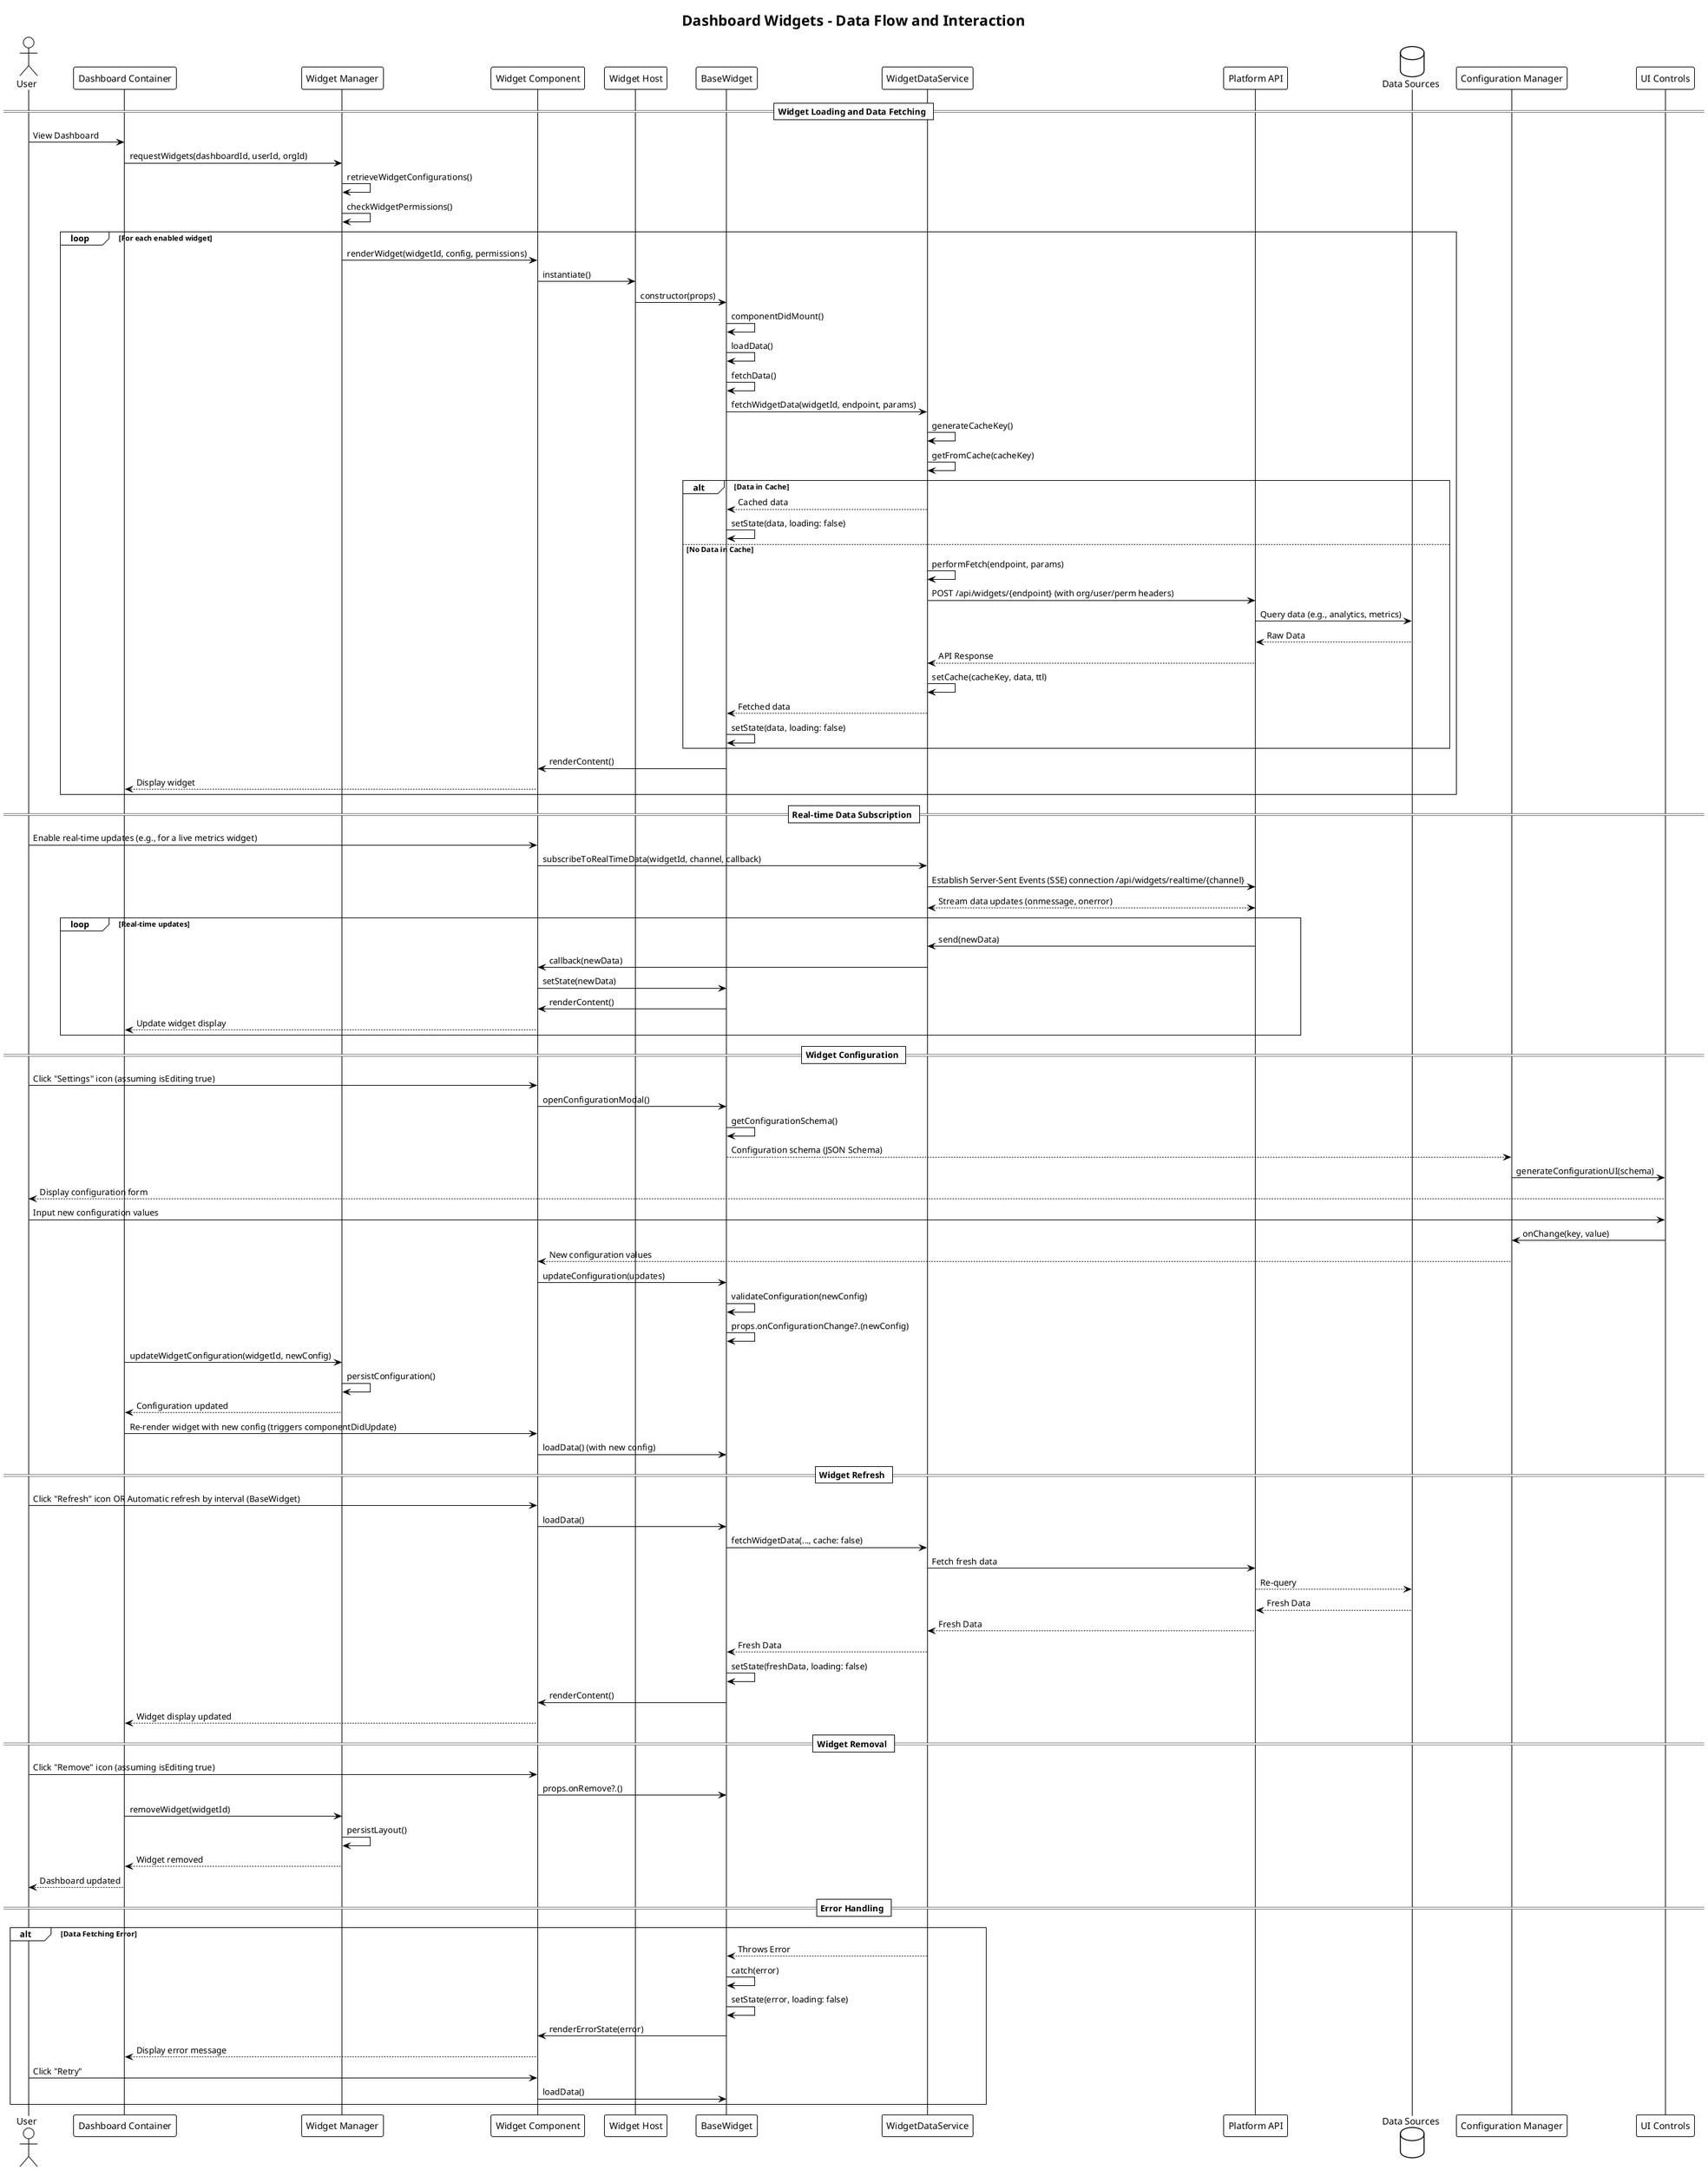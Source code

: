 @startuml Dashboard Widgets - Sequence Diagram
!theme plain
title Dashboard Widgets - Data Flow and Interaction

actor "User" as User
participant "Dashboard Container" as Dashboard
participant "Widget Manager" as WidgetMgr
participant "Widget Component" as WidgetComp
participant "Widget Host" as WidgetHost
participant "BaseWidget" as BaseWidget
participant "WidgetDataService" as DataService
participant "Platform API" as API
database "Data Sources" as DB
participant "Configuration Manager" as ConfigMgr
participant "UI Controls" as UI

== Widget Loading and Data Fetching ==
User -> Dashboard: View Dashboard
Dashboard -> WidgetMgr: requestWidgets(dashboardId, userId, orgId)
WidgetMgr -> WidgetMgr: retrieveWidgetConfigurations()
WidgetMgr -> WidgetMgr: checkWidgetPermissions()

loop For each enabled widget
    WidgetMgr -> WidgetComp: renderWidget(widgetId, config, permissions)
    WidgetComp -> WidgetHost: instantiate()
    WidgetHost -> BaseWidget: constructor(props)
    BaseWidget -> BaseWidget: componentDidMount()
    BaseWidget -> BaseWidget: loadData()
    BaseWidget -> BaseWidget: fetchData()

    BaseWidget -> DataService: fetchWidgetData(widgetId, endpoint, params)
    DataService -> DataService: generateCacheKey()
    DataService -> DataService: getFromCache(cacheKey)

    alt Data in Cache
        DataService --> BaseWidget: Cached data
        BaseWidget -> BaseWidget: setState(data, loading: false)
    else No Data in Cache
        DataService -> DataService: performFetch(endpoint, params)
        DataService -> API: POST /api/widgets/{endpoint} (with org/user/perm headers)
        API -> DB: Query data (e.g., analytics, metrics)
        DB --> API: Raw Data
        API --> DataService: API Response
        DataService -> DataService: setCache(cacheKey, data, ttl)
        DataService --> BaseWidget: Fetched data
        BaseWidget -> BaseWidget: setState(data, loading: false)
    end
    BaseWidget -> WidgetComp: renderContent()
    WidgetComp --> Dashboard: Display widget
end

== Real-time Data Subscription ==
User -> WidgetComp: Enable real-time updates (e.g., for a live metrics widget)
WidgetComp -> DataService: subscribeToRealTimeData(widgetId, channel, callback)
DataService -> API: Establish Server-Sent Events (SSE) connection /api/widgets/realtime/{channel}
API <--> DataService: Stream data updates (onmessage, onerror)

loop Real-time updates
    API -> DataService: send(newData)
    DataService -> WidgetComp: callback(newData)
    WidgetComp -> BaseWidget: setState(newData)
    BaseWidget -> WidgetComp: renderContent()
    WidgetComp --> Dashboard: Update widget display
end

== Widget Configuration ==
User -> WidgetComp: Click "Settings" icon (assuming isEditing true)
WidgetComp -> BaseWidget: openConfigurationModal()
BaseWidget -> BaseWidget: getConfigurationSchema()
BaseWidget --> ConfigMgr: Configuration schema (JSON Schema)

ConfigMgr -> UI: generateConfigurationUI(schema)
UI --> User: Display configuration form
User -> UI: Input new configuration values
UI -> ConfigMgr: onChange(key, value)
ConfigMgr --> WidgetComp: New configuration values

WidgetComp -> BaseWidget: updateConfiguration(updates)
BaseWidget -> BaseWidget: validateConfiguration(newConfig)
BaseWidget -> BaseWidget: props.onConfigurationChange?.(newConfig)
Dashboard -> WidgetMgr: updateWidgetConfiguration(widgetId, newConfig)
WidgetMgr -> WidgetMgr: persistConfiguration()
WidgetMgr --> Dashboard: Configuration updated
Dashboard -> WidgetComp: Re-render widget with new config (triggers componentDidUpdate)
WidgetComp -> BaseWidget: loadData() (with new config)

== Widget Refresh ==
User -> WidgetComp: Click "Refresh" icon OR Automatic refresh by interval (BaseWidget)
WidgetComp -> BaseWidget: loadData()
BaseWidget -> DataService: fetchWidgetData(..., cache: false)
DataService -> API: Fetch fresh data
API --> DB: Re-query
DB --> API: Fresh Data
API --> DataService: Fresh Data
DataService --> BaseWidget: Fresh Data
BaseWidget -> BaseWidget: setState(freshData, loading: false)
BaseWidget -> WidgetComp: renderContent()
WidgetComp --> Dashboard: Widget display updated

== Widget Removal ==
User -> WidgetComp: Click "Remove" icon (assuming isEditing true)
WidgetComp -> BaseWidget: props.onRemove?.()
Dashboard -> WidgetMgr: removeWidget(widgetId)
WidgetMgr -> WidgetMgr: persistLayout()
WidgetMgr --> Dashboard: Widget removed
Dashboard --> User: Dashboard updated

== Error Handling ==
alt Data Fetching Error
    DataService --> BaseWidget: Throws Error
    BaseWidget -> BaseWidget: catch(error)
    BaseWidget -> BaseWidget: setState(error, loading: false)
    BaseWidget -> WidgetComp: renderErrorState(error)
    WidgetComp --> Dashboard: Display error message
    User -> WidgetComp: Click "Retry"
    WidgetComp -> BaseWidget: loadData()
end

@enduml